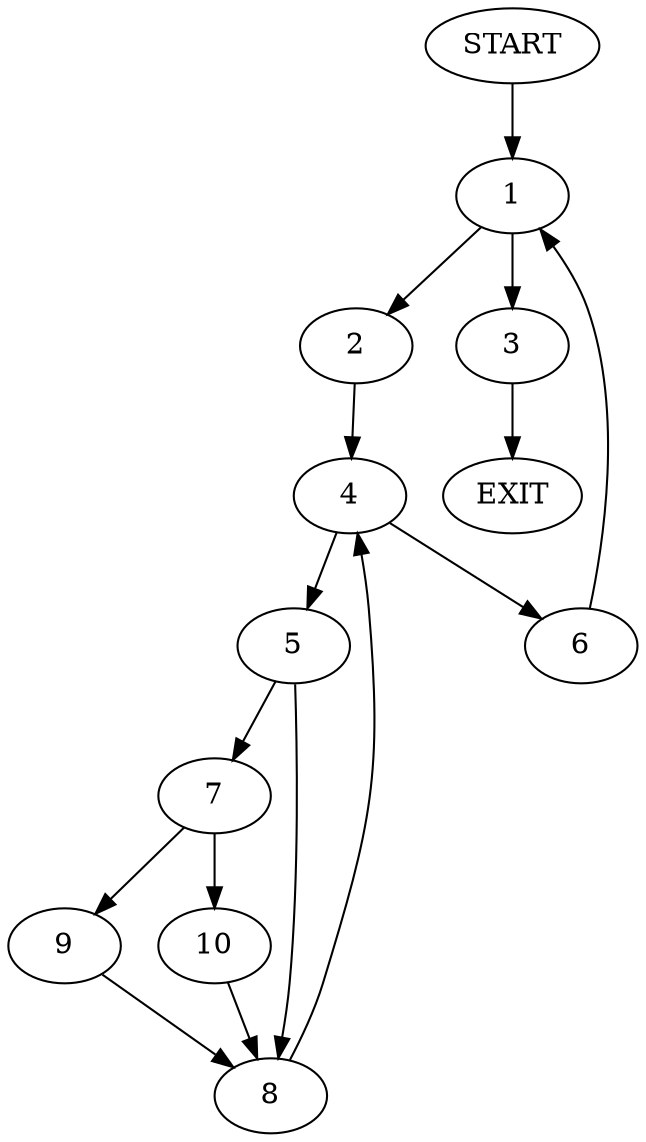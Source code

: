 digraph {
0 [label="START"]
11 [label="EXIT"]
0 -> 1
1 -> 2
1 -> 3
2 -> 4
3 -> 11
4 -> 5
4 -> 6
6 -> 1
5 -> 7
5 -> 8
7 -> 9
7 -> 10
8 -> 4
9 -> 8
10 -> 8
}
